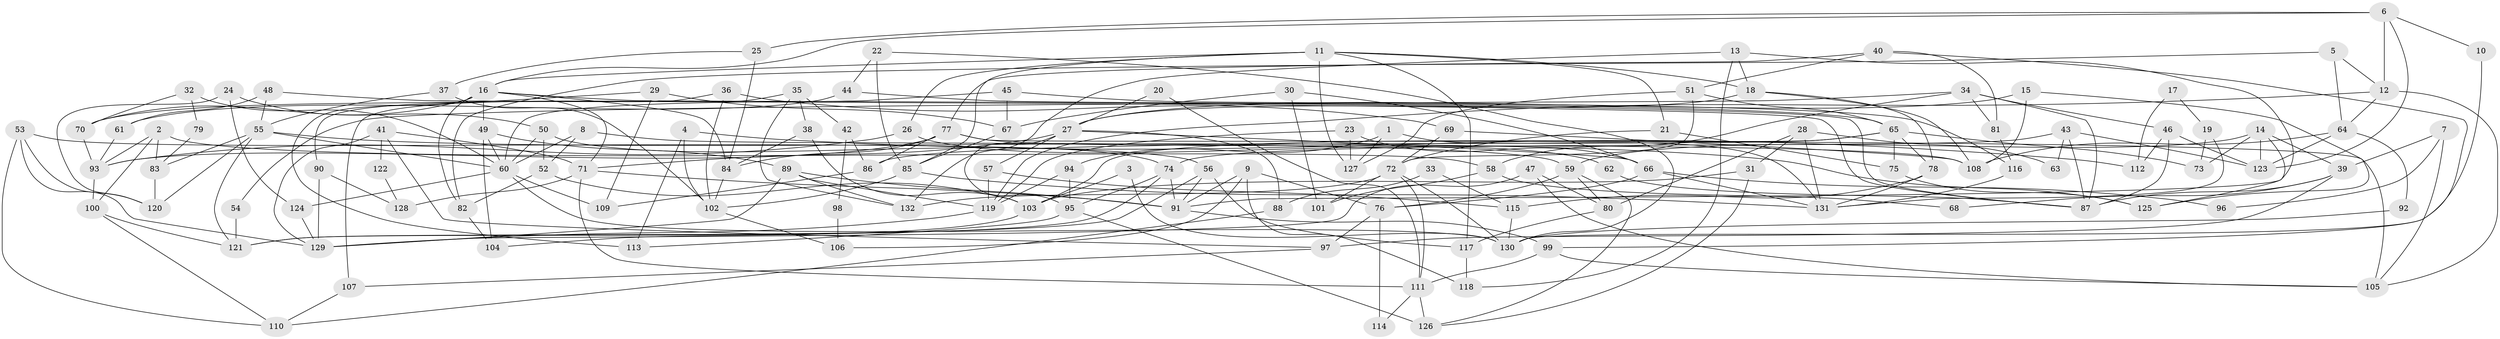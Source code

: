 // Generated by graph-tools (version 1.1) at 2025/02/03/09/25 03:02:07]
// undirected, 132 vertices, 264 edges
graph export_dot {
graph [start="1"]
  node [color=gray90,style=filled];
  1;
  2;
  3;
  4;
  5;
  6;
  7;
  8;
  9;
  10;
  11;
  12;
  13;
  14;
  15;
  16;
  17;
  18;
  19;
  20;
  21;
  22;
  23;
  24;
  25;
  26;
  27;
  28;
  29;
  30;
  31;
  32;
  33;
  34;
  35;
  36;
  37;
  38;
  39;
  40;
  41;
  42;
  43;
  44;
  45;
  46;
  47;
  48;
  49;
  50;
  51;
  52;
  53;
  54;
  55;
  56;
  57;
  58;
  59;
  60;
  61;
  62;
  63;
  64;
  65;
  66;
  67;
  68;
  69;
  70;
  71;
  72;
  73;
  74;
  75;
  76;
  77;
  78;
  79;
  80;
  81;
  82;
  83;
  84;
  85;
  86;
  87;
  88;
  89;
  90;
  91;
  92;
  93;
  94;
  95;
  96;
  97;
  98;
  99;
  100;
  101;
  102;
  103;
  104;
  105;
  106;
  107;
  108;
  109;
  110;
  111;
  112;
  113;
  114;
  115;
  116;
  117;
  118;
  119;
  120;
  121;
  122;
  123;
  124;
  125;
  126;
  127;
  128;
  129;
  130;
  131;
  132;
  1 -- 127;
  1 -- 94;
  1 -- 131;
  2 -- 83;
  2 -- 100;
  2 -- 58;
  2 -- 93;
  3 -- 130;
  3 -- 103;
  4 -- 102;
  4 -- 113;
  4 -- 112;
  5 -- 64;
  5 -- 82;
  5 -- 12;
  6 -- 25;
  6 -- 123;
  6 -- 10;
  6 -- 12;
  6 -- 16;
  7 -- 105;
  7 -- 39;
  7 -- 96;
  8 -- 60;
  8 -- 59;
  8 -- 52;
  9 -- 91;
  9 -- 118;
  9 -- 76;
  9 -- 106;
  10 -- 130;
  11 -- 16;
  11 -- 18;
  11 -- 21;
  11 -- 26;
  11 -- 85;
  11 -- 117;
  11 -- 127;
  12 -- 64;
  12 -- 105;
  12 -- 119;
  13 -- 132;
  13 -- 18;
  13 -- 91;
  13 -- 118;
  14 -- 123;
  14 -- 59;
  14 -- 39;
  14 -- 73;
  14 -- 125;
  15 -- 125;
  15 -- 27;
  15 -- 108;
  16 -- 49;
  16 -- 70;
  16 -- 71;
  16 -- 82;
  16 -- 84;
  16 -- 87;
  16 -- 113;
  17 -- 19;
  17 -- 112;
  18 -- 78;
  18 -- 27;
  18 -- 108;
  19 -- 73;
  19 -- 131;
  20 -- 27;
  20 -- 111;
  21 -- 72;
  21 -- 75;
  22 -- 85;
  22 -- 130;
  22 -- 44;
  23 -- 119;
  23 -- 66;
  23 -- 127;
  24 -- 120;
  24 -- 124;
  24 -- 50;
  25 -- 84;
  25 -- 37;
  26 -- 93;
  26 -- 62;
  27 -- 95;
  27 -- 71;
  27 -- 57;
  27 -- 66;
  27 -- 88;
  28 -- 80;
  28 -- 131;
  28 -- 31;
  28 -- 63;
  29 -- 70;
  29 -- 109;
  29 -- 67;
  30 -- 66;
  30 -- 67;
  30 -- 101;
  31 -- 103;
  31 -- 126;
  32 -- 60;
  32 -- 70;
  32 -- 79;
  33 -- 88;
  33 -- 115;
  34 -- 87;
  34 -- 81;
  34 -- 46;
  34 -- 54;
  34 -- 58;
  35 -- 38;
  35 -- 132;
  35 -- 42;
  35 -- 107;
  36 -- 102;
  36 -- 69;
  36 -- 90;
  37 -- 102;
  37 -- 55;
  38 -- 84;
  38 -- 103;
  39 -- 87;
  39 -- 68;
  39 -- 97;
  40 -- 99;
  40 -- 77;
  40 -- 51;
  40 -- 81;
  41 -- 71;
  41 -- 129;
  41 -- 97;
  41 -- 122;
  42 -- 86;
  42 -- 98;
  43 -- 74;
  43 -- 123;
  43 -- 63;
  43 -- 87;
  44 -- 65;
  44 -- 61;
  45 -- 60;
  45 -- 67;
  45 -- 116;
  46 -- 87;
  46 -- 112;
  46 -- 123;
  47 -- 129;
  47 -- 80;
  47 -- 105;
  48 -- 61;
  48 -- 87;
  48 -- 55;
  49 -- 60;
  49 -- 89;
  49 -- 104;
  50 -- 52;
  50 -- 60;
  50 -- 74;
  51 -- 127;
  51 -- 65;
  51 -- 72;
  52 -- 103;
  52 -- 82;
  53 -- 110;
  53 -- 56;
  53 -- 120;
  53 -- 129;
  54 -- 121;
  55 -- 125;
  55 -- 60;
  55 -- 83;
  55 -- 120;
  55 -- 121;
  56 -- 91;
  56 -- 121;
  56 -- 117;
  57 -- 119;
  57 -- 115;
  58 -- 68;
  58 -- 101;
  59 -- 126;
  59 -- 76;
  59 -- 80;
  60 -- 109;
  60 -- 124;
  60 -- 130;
  61 -- 93;
  62 -- 87;
  64 -- 108;
  64 -- 92;
  64 -- 123;
  65 -- 78;
  65 -- 73;
  65 -- 75;
  65 -- 86;
  65 -- 103;
  66 -- 76;
  66 -- 96;
  66 -- 131;
  67 -- 85;
  69 -- 72;
  69 -- 108;
  70 -- 93;
  71 -- 111;
  71 -- 91;
  71 -- 128;
  72 -- 101;
  72 -- 111;
  72 -- 130;
  72 -- 132;
  74 -- 91;
  74 -- 95;
  74 -- 121;
  75 -- 125;
  76 -- 97;
  76 -- 114;
  77 -- 105;
  77 -- 108;
  77 -- 84;
  77 -- 86;
  77 -- 93;
  78 -- 131;
  78 -- 115;
  79 -- 83;
  80 -- 117;
  81 -- 116;
  82 -- 104;
  83 -- 120;
  84 -- 102;
  85 -- 131;
  85 -- 102;
  86 -- 109;
  88 -- 110;
  89 -- 119;
  89 -- 91;
  89 -- 129;
  89 -- 132;
  90 -- 129;
  90 -- 128;
  91 -- 99;
  92 -- 130;
  93 -- 100;
  94 -- 119;
  94 -- 95;
  95 -- 126;
  95 -- 113;
  97 -- 107;
  98 -- 106;
  99 -- 105;
  99 -- 111;
  100 -- 121;
  100 -- 110;
  102 -- 106;
  103 -- 104;
  107 -- 110;
  111 -- 114;
  111 -- 126;
  115 -- 130;
  116 -- 131;
  117 -- 118;
  119 -- 129;
  122 -- 128;
  124 -- 129;
}
